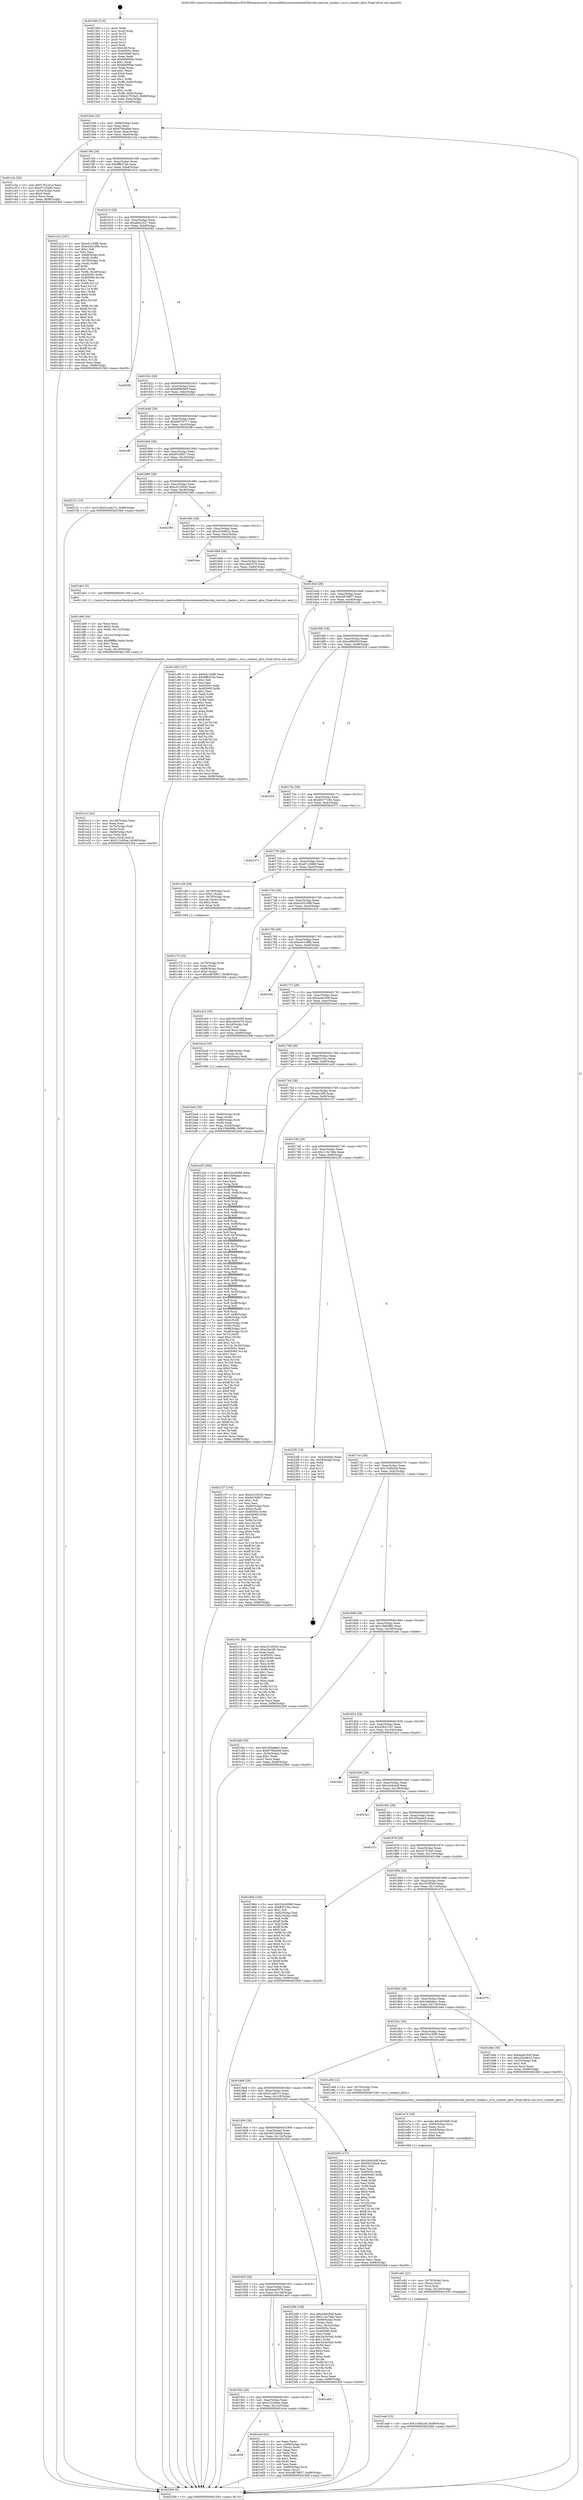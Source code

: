 digraph "0x401560" {
  label = "0x401560 (/mnt/c/Users/mathe/Desktop/tcc/POCII/binaries/extr_reactosdlldirectxwinewined3dnvidia_texture_shader.c_nvrc_context_alloc_Final-ollvm.out::main(0))"
  labelloc = "t"
  node[shape=record]

  Entry [label="",width=0.3,height=0.3,shape=circle,fillcolor=black,style=filled]
  "0x4015d4" [label="{
     0x4015d4 [32]\l
     | [instrs]\l
     &nbsp;&nbsp;0x4015d4 \<+6\>: mov -0x98(%rbp),%eax\l
     &nbsp;&nbsp;0x4015da \<+2\>: mov %eax,%ecx\l
     &nbsp;&nbsp;0x4015dc \<+6\>: sub $0x870ba0b8,%ecx\l
     &nbsp;&nbsp;0x4015e2 \<+6\>: mov %eax,-0xac(%rbp)\l
     &nbsp;&nbsp;0x4015e8 \<+6\>: mov %ecx,-0xb0(%rbp)\l
     &nbsp;&nbsp;0x4015ee \<+6\>: je 0000000000401c3a \<main+0x6da\>\l
  }"]
  "0x401c3a" [label="{
     0x401c3a [30]\l
     | [instrs]\l
     &nbsp;&nbsp;0x401c3a \<+5\>: mov $0x5781ce1e,%eax\l
     &nbsp;&nbsp;0x401c3f \<+5\>: mov $0xd712f490,%ecx\l
     &nbsp;&nbsp;0x401c44 \<+3\>: mov -0x34(%rbp),%edx\l
     &nbsp;&nbsp;0x401c47 \<+3\>: cmp $0x0,%edx\l
     &nbsp;&nbsp;0x401c4a \<+3\>: cmove %ecx,%eax\l
     &nbsp;&nbsp;0x401c4d \<+6\>: mov %eax,-0x98(%rbp)\l
     &nbsp;&nbsp;0x401c53 \<+5\>: jmp 00000000004023b9 \<main+0xe59\>\l
  }"]
  "0x4015f4" [label="{
     0x4015f4 [28]\l
     | [instrs]\l
     &nbsp;&nbsp;0x4015f4 \<+5\>: jmp 00000000004015f9 \<main+0x99\>\l
     &nbsp;&nbsp;0x4015f9 \<+6\>: mov -0xac(%rbp),%eax\l
     &nbsp;&nbsp;0x4015ff \<+5\>: sub $0x9ffb574a,%eax\l
     &nbsp;&nbsp;0x401604 \<+6\>: mov %eax,-0xb4(%rbp)\l
     &nbsp;&nbsp;0x40160a \<+6\>: je 0000000000401d1e \<main+0x7be\>\l
  }"]
  Exit [label="",width=0.3,height=0.3,shape=circle,fillcolor=black,style=filled,peripheries=2]
  "0x401d1e" [label="{
     0x401d1e [167]\l
     | [instrs]\l
     &nbsp;&nbsp;0x401d1e \<+5\>: mov $0xe5c149fb,%eax\l
     &nbsp;&nbsp;0x401d23 \<+5\>: mov $0xe2d31d98,%ecx\l
     &nbsp;&nbsp;0x401d28 \<+2\>: mov $0x1,%dl\l
     &nbsp;&nbsp;0x401d2a \<+2\>: xor %esi,%esi\l
     &nbsp;&nbsp;0x401d2c \<+4\>: mov -0x68(%rbp),%rdi\l
     &nbsp;&nbsp;0x401d30 \<+3\>: mov (%rdi),%r8d\l
     &nbsp;&nbsp;0x401d33 \<+4\>: mov -0x78(%rbp),%rdi\l
     &nbsp;&nbsp;0x401d37 \<+3\>: cmp (%rdi),%r8d\l
     &nbsp;&nbsp;0x401d3a \<+4\>: setl %r9b\l
     &nbsp;&nbsp;0x401d3e \<+4\>: and $0x1,%r9b\l
     &nbsp;&nbsp;0x401d42 \<+4\>: mov %r9b,-0x2d(%rbp)\l
     &nbsp;&nbsp;0x401d46 \<+8\>: mov 0x40505c,%r8d\l
     &nbsp;&nbsp;0x401d4e \<+8\>: mov 0x405060,%r10d\l
     &nbsp;&nbsp;0x401d56 \<+3\>: sub $0x1,%esi\l
     &nbsp;&nbsp;0x401d59 \<+3\>: mov %r8d,%r11d\l
     &nbsp;&nbsp;0x401d5c \<+3\>: add %esi,%r11d\l
     &nbsp;&nbsp;0x401d5f \<+4\>: imul %r11d,%r8d\l
     &nbsp;&nbsp;0x401d63 \<+4\>: and $0x1,%r8d\l
     &nbsp;&nbsp;0x401d67 \<+4\>: cmp $0x0,%r8d\l
     &nbsp;&nbsp;0x401d6b \<+4\>: sete %r9b\l
     &nbsp;&nbsp;0x401d6f \<+4\>: cmp $0xa,%r10d\l
     &nbsp;&nbsp;0x401d73 \<+3\>: setl %bl\l
     &nbsp;&nbsp;0x401d76 \<+3\>: mov %r9b,%r14b\l
     &nbsp;&nbsp;0x401d79 \<+4\>: xor $0xff,%r14b\l
     &nbsp;&nbsp;0x401d7d \<+3\>: mov %bl,%r15b\l
     &nbsp;&nbsp;0x401d80 \<+4\>: xor $0xff,%r15b\l
     &nbsp;&nbsp;0x401d84 \<+3\>: xor $0x0,%dl\l
     &nbsp;&nbsp;0x401d87 \<+3\>: mov %r14b,%r12b\l
     &nbsp;&nbsp;0x401d8a \<+4\>: and $0x0,%r12b\l
     &nbsp;&nbsp;0x401d8e \<+3\>: and %dl,%r9b\l
     &nbsp;&nbsp;0x401d91 \<+3\>: mov %r15b,%r13b\l
     &nbsp;&nbsp;0x401d94 \<+4\>: and $0x0,%r13b\l
     &nbsp;&nbsp;0x401d98 \<+2\>: and %dl,%bl\l
     &nbsp;&nbsp;0x401d9a \<+3\>: or %r9b,%r12b\l
     &nbsp;&nbsp;0x401d9d \<+3\>: or %bl,%r13b\l
     &nbsp;&nbsp;0x401da0 \<+3\>: xor %r13b,%r12b\l
     &nbsp;&nbsp;0x401da3 \<+3\>: or %r15b,%r14b\l
     &nbsp;&nbsp;0x401da6 \<+4\>: xor $0xff,%r14b\l
     &nbsp;&nbsp;0x401daa \<+3\>: or $0x0,%dl\l
     &nbsp;&nbsp;0x401dad \<+3\>: and %dl,%r14b\l
     &nbsp;&nbsp;0x401db0 \<+3\>: or %r14b,%r12b\l
     &nbsp;&nbsp;0x401db3 \<+4\>: test $0x1,%r12b\l
     &nbsp;&nbsp;0x401db7 \<+3\>: cmovne %ecx,%eax\l
     &nbsp;&nbsp;0x401dba \<+6\>: mov %eax,-0x98(%rbp)\l
     &nbsp;&nbsp;0x401dc0 \<+5\>: jmp 00000000004023b9 \<main+0xe59\>\l
  }"]
  "0x401610" [label="{
     0x401610 [28]\l
     | [instrs]\l
     &nbsp;&nbsp;0x401610 \<+5\>: jmp 0000000000401615 \<main+0xb5\>\l
     &nbsp;&nbsp;0x401615 \<+6\>: mov -0xac(%rbp),%eax\l
     &nbsp;&nbsp;0x40161b \<+5\>: sub $0xafb41b27,%eax\l
     &nbsp;&nbsp;0x401620 \<+6\>: mov %eax,-0xb8(%rbp)\l
     &nbsp;&nbsp;0x401626 \<+6\>: je 00000000004020f2 \<main+0xb92\>\l
  }"]
  "0x401ea6" [label="{
     0x401ea6 [15]\l
     | [instrs]\l
     &nbsp;&nbsp;0x401ea6 \<+10\>: movl $0x1546b2ef,-0x98(%rbp)\l
     &nbsp;&nbsp;0x401eb0 \<+5\>: jmp 00000000004023b9 \<main+0xe59\>\l
  }"]
  "0x4020f2" [label="{
     0x4020f2\l
  }", style=dashed]
  "0x40162c" [label="{
     0x40162c [28]\l
     | [instrs]\l
     &nbsp;&nbsp;0x40162c \<+5\>: jmp 0000000000401631 \<main+0xd1\>\l
     &nbsp;&nbsp;0x401631 \<+6\>: mov -0xac(%rbp),%eax\l
     &nbsp;&nbsp;0x401637 \<+5\>: sub $0xb9f608e9,%eax\l
     &nbsp;&nbsp;0x40163c \<+6\>: mov %eax,-0xbc(%rbp)\l
     &nbsp;&nbsp;0x401642 \<+6\>: je 000000000040205a \<main+0xafa\>\l
  }"]
  "0x401e91" [label="{
     0x401e91 [21]\l
     | [instrs]\l
     &nbsp;&nbsp;0x401e91 \<+4\>: mov -0x70(%rbp),%rcx\l
     &nbsp;&nbsp;0x401e95 \<+3\>: mov (%rcx),%rcx\l
     &nbsp;&nbsp;0x401e98 \<+3\>: mov %rcx,%rdi\l
     &nbsp;&nbsp;0x401e9b \<+6\>: mov %eax,-0x144(%rbp)\l
     &nbsp;&nbsp;0x401ea1 \<+5\>: call 0000000000401030 \<free@plt\>\l
     | [calls]\l
     &nbsp;&nbsp;0x401030 \{1\} (unknown)\l
  }"]
  "0x40205a" [label="{
     0x40205a\l
  }", style=dashed]
  "0x401648" [label="{
     0x401648 [28]\l
     | [instrs]\l
     &nbsp;&nbsp;0x401648 \<+5\>: jmp 000000000040164d \<main+0xed\>\l
     &nbsp;&nbsp;0x40164d \<+6\>: mov -0xac(%rbp),%eax\l
     &nbsp;&nbsp;0x401653 \<+5\>: sub $0xbb079717,%eax\l
     &nbsp;&nbsp;0x401658 \<+6\>: mov %eax,-0xc0(%rbp)\l
     &nbsp;&nbsp;0x40165e \<+6\>: je 0000000000401fff \<main+0xa9f\>\l
  }"]
  "0x401e74" [label="{
     0x401e74 [29]\l
     | [instrs]\l
     &nbsp;&nbsp;0x401e74 \<+10\>: movabs $0x4030d6,%rdi\l
     &nbsp;&nbsp;0x401e7e \<+4\>: mov -0x60(%rbp),%rcx\l
     &nbsp;&nbsp;0x401e82 \<+2\>: mov %eax,(%rcx)\l
     &nbsp;&nbsp;0x401e84 \<+4\>: mov -0x60(%rbp),%rcx\l
     &nbsp;&nbsp;0x401e88 \<+2\>: mov (%rcx),%esi\l
     &nbsp;&nbsp;0x401e8a \<+2\>: mov $0x0,%al\l
     &nbsp;&nbsp;0x401e8c \<+5\>: call 0000000000401040 \<printf@plt\>\l
     | [calls]\l
     &nbsp;&nbsp;0x401040 \{1\} (unknown)\l
  }"]
  "0x401fff" [label="{
     0x401fff\l
  }", style=dashed]
  "0x401664" [label="{
     0x401664 [28]\l
     | [instrs]\l
     &nbsp;&nbsp;0x401664 \<+5\>: jmp 0000000000401669 \<main+0x109\>\l
     &nbsp;&nbsp;0x401669 \<+6\>: mov -0xac(%rbp),%eax\l
     &nbsp;&nbsp;0x40166f \<+5\>: sub $0xbf10d927,%eax\l
     &nbsp;&nbsp;0x401674 \<+6\>: mov %eax,-0xc4(%rbp)\l
     &nbsp;&nbsp;0x40167a \<+6\>: je 00000000004021f1 \<main+0xc91\>\l
  }"]
  "0x401958" [label="{
     0x401958\l
  }", style=dashed]
  "0x4021f1" [label="{
     0x4021f1 [15]\l
     | [instrs]\l
     &nbsp;&nbsp;0x4021f1 \<+10\>: movl $0x41ca627c,-0x98(%rbp)\l
     &nbsp;&nbsp;0x4021fb \<+5\>: jmp 00000000004023b9 \<main+0xe59\>\l
  }"]
  "0x401680" [label="{
     0x401680 [28]\l
     | [instrs]\l
     &nbsp;&nbsp;0x401680 \<+5\>: jmp 0000000000401685 \<main+0x125\>\l
     &nbsp;&nbsp;0x401685 \<+6\>: mov -0xac(%rbp),%eax\l
     &nbsp;&nbsp;0x40168b \<+5\>: sub $0xc0120545,%eax\l
     &nbsp;&nbsp;0x401690 \<+6\>: mov %eax,-0xc8(%rbp)\l
     &nbsp;&nbsp;0x401696 \<+6\>: je 0000000000402385 \<main+0xe25\>\l
  }"]
  "0x401e3e" [label="{
     0x401e3e [42]\l
     | [instrs]\l
     &nbsp;&nbsp;0x401e3e \<+2\>: xor %eax,%eax\l
     &nbsp;&nbsp;0x401e40 \<+4\>: mov -0x68(%rbp),%rcx\l
     &nbsp;&nbsp;0x401e44 \<+2\>: mov (%rcx),%edx\l
     &nbsp;&nbsp;0x401e46 \<+2\>: mov %eax,%esi\l
     &nbsp;&nbsp;0x401e48 \<+2\>: sub %edx,%esi\l
     &nbsp;&nbsp;0x401e4a \<+2\>: mov %eax,%edx\l
     &nbsp;&nbsp;0x401e4c \<+3\>: sub $0x1,%edx\l
     &nbsp;&nbsp;0x401e4f \<+2\>: add %edx,%esi\l
     &nbsp;&nbsp;0x401e51 \<+2\>: sub %esi,%eax\l
     &nbsp;&nbsp;0x401e53 \<+4\>: mov -0x68(%rbp),%rcx\l
     &nbsp;&nbsp;0x401e57 \<+2\>: mov %eax,(%rcx)\l
     &nbsp;&nbsp;0x401e59 \<+10\>: movl $0xcd878857,-0x98(%rbp)\l
     &nbsp;&nbsp;0x401e63 \<+5\>: jmp 00000000004023b9 \<main+0xe59\>\l
  }"]
  "0x402385" [label="{
     0x402385\l
  }", style=dashed]
  "0x40169c" [label="{
     0x40169c [28]\l
     | [instrs]\l
     &nbsp;&nbsp;0x40169c \<+5\>: jmp 00000000004016a1 \<main+0x141\>\l
     &nbsp;&nbsp;0x4016a1 \<+6\>: mov -0xac(%rbp),%eax\l
     &nbsp;&nbsp;0x4016a7 \<+5\>: sub $0xc554db32,%eax\l
     &nbsp;&nbsp;0x4016ac \<+6\>: mov %eax,-0xcc(%rbp)\l
     &nbsp;&nbsp;0x4016b2 \<+6\>: je 0000000000401bac \<main+0x64c\>\l
  }"]
  "0x40193c" [label="{
     0x40193c [28]\l
     | [instrs]\l
     &nbsp;&nbsp;0x40193c \<+5\>: jmp 0000000000401941 \<main+0x3e1\>\l
     &nbsp;&nbsp;0x401941 \<+6\>: mov -0xac(%rbp),%eax\l
     &nbsp;&nbsp;0x401947 \<+5\>: sub $0x512c95ea,%eax\l
     &nbsp;&nbsp;0x40194c \<+6\>: mov %eax,-0x12c(%rbp)\l
     &nbsp;&nbsp;0x401952 \<+6\>: je 0000000000401e3e \<main+0x8de\>\l
  }"]
  "0x401bac" [label="{
     0x401bac\l
  }", style=dashed]
  "0x4016b8" [label="{
     0x4016b8 [28]\l
     | [instrs]\l
     &nbsp;&nbsp;0x4016b8 \<+5\>: jmp 00000000004016bd \<main+0x15d\>\l
     &nbsp;&nbsp;0x4016bd \<+6\>: mov -0xac(%rbp),%eax\l
     &nbsp;&nbsp;0x4016c3 \<+5\>: sub $0xccbe5470,%eax\l
     &nbsp;&nbsp;0x4016c8 \<+6\>: mov %eax,-0xd0(%rbp)\l
     &nbsp;&nbsp;0x4016ce \<+6\>: je 0000000000401de3 \<main+0x883\>\l
  }"]
  "0x401eb5" [label="{
     0x401eb5\l
  }", style=dashed]
  "0x401de3" [label="{
     0x401de3 [5]\l
     | [instrs]\l
     &nbsp;&nbsp;0x401de3 \<+5\>: call 0000000000401160 \<next_i\>\l
     | [calls]\l
     &nbsp;&nbsp;0x401160 \{1\} (/mnt/c/Users/mathe/Desktop/tcc/POCII/binaries/extr_reactosdlldirectxwinewined3dnvidia_texture_shader.c_nvrc_context_alloc_Final-ollvm.out::next_i)\l
  }"]
  "0x4016d4" [label="{
     0x4016d4 [28]\l
     | [instrs]\l
     &nbsp;&nbsp;0x4016d4 \<+5\>: jmp 00000000004016d9 \<main+0x179\>\l
     &nbsp;&nbsp;0x4016d9 \<+6\>: mov -0xac(%rbp),%eax\l
     &nbsp;&nbsp;0x4016df \<+5\>: sub $0xcd878857,%eax\l
     &nbsp;&nbsp;0x4016e4 \<+6\>: mov %eax,-0xd4(%rbp)\l
     &nbsp;&nbsp;0x4016ea \<+6\>: je 0000000000401c95 \<main+0x735\>\l
  }"]
  "0x401920" [label="{
     0x401920 [28]\l
     | [instrs]\l
     &nbsp;&nbsp;0x401920 \<+5\>: jmp 0000000000401925 \<main+0x3c5\>\l
     &nbsp;&nbsp;0x401925 \<+6\>: mov -0xac(%rbp),%eax\l
     &nbsp;&nbsp;0x40192b \<+5\>: sub $0x4aa40578,%eax\l
     &nbsp;&nbsp;0x401930 \<+6\>: mov %eax,-0x128(%rbp)\l
     &nbsp;&nbsp;0x401936 \<+6\>: je 0000000000401eb5 \<main+0x955\>\l
  }"]
  "0x401c95" [label="{
     0x401c95 [137]\l
     | [instrs]\l
     &nbsp;&nbsp;0x401c95 \<+5\>: mov $0xe5c149fb,%eax\l
     &nbsp;&nbsp;0x401c9a \<+5\>: mov $0x9ffb574a,%ecx\l
     &nbsp;&nbsp;0x401c9f \<+2\>: mov $0x1,%dl\l
     &nbsp;&nbsp;0x401ca1 \<+2\>: xor %esi,%esi\l
     &nbsp;&nbsp;0x401ca3 \<+7\>: mov 0x40505c,%edi\l
     &nbsp;&nbsp;0x401caa \<+8\>: mov 0x405060,%r8d\l
     &nbsp;&nbsp;0x401cb2 \<+3\>: sub $0x1,%esi\l
     &nbsp;&nbsp;0x401cb5 \<+3\>: mov %edi,%r9d\l
     &nbsp;&nbsp;0x401cb8 \<+3\>: add %esi,%r9d\l
     &nbsp;&nbsp;0x401cbb \<+4\>: imul %r9d,%edi\l
     &nbsp;&nbsp;0x401cbf \<+3\>: and $0x1,%edi\l
     &nbsp;&nbsp;0x401cc2 \<+3\>: cmp $0x0,%edi\l
     &nbsp;&nbsp;0x401cc5 \<+4\>: sete %r10b\l
     &nbsp;&nbsp;0x401cc9 \<+4\>: cmp $0xa,%r8d\l
     &nbsp;&nbsp;0x401ccd \<+4\>: setl %r11b\l
     &nbsp;&nbsp;0x401cd1 \<+3\>: mov %r10b,%bl\l
     &nbsp;&nbsp;0x401cd4 \<+3\>: xor $0xff,%bl\l
     &nbsp;&nbsp;0x401cd7 \<+3\>: mov %r11b,%r14b\l
     &nbsp;&nbsp;0x401cda \<+4\>: xor $0xff,%r14b\l
     &nbsp;&nbsp;0x401cde \<+3\>: xor $0x1,%dl\l
     &nbsp;&nbsp;0x401ce1 \<+3\>: mov %bl,%r15b\l
     &nbsp;&nbsp;0x401ce4 \<+4\>: and $0xff,%r15b\l
     &nbsp;&nbsp;0x401ce8 \<+3\>: and %dl,%r10b\l
     &nbsp;&nbsp;0x401ceb \<+3\>: mov %r14b,%r12b\l
     &nbsp;&nbsp;0x401cee \<+4\>: and $0xff,%r12b\l
     &nbsp;&nbsp;0x401cf2 \<+3\>: and %dl,%r11b\l
     &nbsp;&nbsp;0x401cf5 \<+3\>: or %r10b,%r15b\l
     &nbsp;&nbsp;0x401cf8 \<+3\>: or %r11b,%r12b\l
     &nbsp;&nbsp;0x401cfb \<+3\>: xor %r12b,%r15b\l
     &nbsp;&nbsp;0x401cfe \<+3\>: or %r14b,%bl\l
     &nbsp;&nbsp;0x401d01 \<+3\>: xor $0xff,%bl\l
     &nbsp;&nbsp;0x401d04 \<+3\>: or $0x1,%dl\l
     &nbsp;&nbsp;0x401d07 \<+2\>: and %dl,%bl\l
     &nbsp;&nbsp;0x401d09 \<+3\>: or %bl,%r15b\l
     &nbsp;&nbsp;0x401d0c \<+4\>: test $0x1,%r15b\l
     &nbsp;&nbsp;0x401d10 \<+3\>: cmovne %ecx,%eax\l
     &nbsp;&nbsp;0x401d13 \<+6\>: mov %eax,-0x98(%rbp)\l
     &nbsp;&nbsp;0x401d19 \<+5\>: jmp 00000000004023b9 \<main+0xe59\>\l
  }"]
  "0x4016f0" [label="{
     0x4016f0 [28]\l
     | [instrs]\l
     &nbsp;&nbsp;0x4016f0 \<+5\>: jmp 00000000004016f5 \<main+0x195\>\l
     &nbsp;&nbsp;0x4016f5 \<+6\>: mov -0xac(%rbp),%eax\l
     &nbsp;&nbsp;0x4016fb \<+5\>: sub $0xcd9f383f,%eax\l
     &nbsp;&nbsp;0x401700 \<+6\>: mov %eax,-0xd8(%rbp)\l
     &nbsp;&nbsp;0x401706 \<+6\>: je 0000000000401f16 \<main+0x9b6\>\l
  }"]
  "0x402289" [label="{
     0x402289 [108]\l
     | [instrs]\l
     &nbsp;&nbsp;0x402289 \<+5\>: mov $0x2dc6cb4f,%eax\l
     &nbsp;&nbsp;0x40228e \<+5\>: mov $0x113a748e,%ecx\l
     &nbsp;&nbsp;0x402293 \<+7\>: mov -0x90(%rbp),%rdx\l
     &nbsp;&nbsp;0x40229a \<+2\>: mov (%rdx),%esi\l
     &nbsp;&nbsp;0x40229c \<+3\>: mov %esi,-0x2c(%rbp)\l
     &nbsp;&nbsp;0x40229f \<+7\>: mov 0x40505c,%esi\l
     &nbsp;&nbsp;0x4022a6 \<+7\>: mov 0x405060,%edi\l
     &nbsp;&nbsp;0x4022ad \<+3\>: mov %esi,%r8d\l
     &nbsp;&nbsp;0x4022b0 \<+7\>: add $0x34c0c5dd,%r8d\l
     &nbsp;&nbsp;0x4022b7 \<+4\>: sub $0x1,%r8d\l
     &nbsp;&nbsp;0x4022bb \<+7\>: sub $0x34c0c5dd,%r8d\l
     &nbsp;&nbsp;0x4022c2 \<+4\>: imul %r8d,%esi\l
     &nbsp;&nbsp;0x4022c6 \<+3\>: and $0x1,%esi\l
     &nbsp;&nbsp;0x4022c9 \<+3\>: cmp $0x0,%esi\l
     &nbsp;&nbsp;0x4022cc \<+4\>: sete %r9b\l
     &nbsp;&nbsp;0x4022d0 \<+3\>: cmp $0xa,%edi\l
     &nbsp;&nbsp;0x4022d3 \<+4\>: setl %r10b\l
     &nbsp;&nbsp;0x4022d7 \<+3\>: mov %r9b,%r11b\l
     &nbsp;&nbsp;0x4022da \<+3\>: and %r10b,%r11b\l
     &nbsp;&nbsp;0x4022dd \<+3\>: xor %r10b,%r9b\l
     &nbsp;&nbsp;0x4022e0 \<+3\>: or %r9b,%r11b\l
     &nbsp;&nbsp;0x4022e3 \<+4\>: test $0x1,%r11b\l
     &nbsp;&nbsp;0x4022e7 \<+3\>: cmovne %ecx,%eax\l
     &nbsp;&nbsp;0x4022ea \<+6\>: mov %eax,-0x98(%rbp)\l
     &nbsp;&nbsp;0x4022f0 \<+5\>: jmp 00000000004023b9 \<main+0xe59\>\l
  }"]
  "0x401f16" [label="{
     0x401f16\l
  }", style=dashed]
  "0x40170c" [label="{
     0x40170c [28]\l
     | [instrs]\l
     &nbsp;&nbsp;0x40170c \<+5\>: jmp 0000000000401711 \<main+0x1b1\>\l
     &nbsp;&nbsp;0x401711 \<+6\>: mov -0xac(%rbp),%eax\l
     &nbsp;&nbsp;0x401717 \<+5\>: sub $0xd0377184,%eax\l
     &nbsp;&nbsp;0x40171c \<+6\>: mov %eax,-0xdc(%rbp)\l
     &nbsp;&nbsp;0x401722 \<+6\>: je 0000000000402371 \<main+0xe11\>\l
  }"]
  "0x401904" [label="{
     0x401904 [28]\l
     | [instrs]\l
     &nbsp;&nbsp;0x401904 \<+5\>: jmp 0000000000401909 \<main+0x3a9\>\l
     &nbsp;&nbsp;0x401909 \<+6\>: mov -0xac(%rbp),%eax\l
     &nbsp;&nbsp;0x40190f \<+5\>: sub $0x49224ba8,%eax\l
     &nbsp;&nbsp;0x401914 \<+6\>: mov %eax,-0x124(%rbp)\l
     &nbsp;&nbsp;0x40191a \<+6\>: je 0000000000402289 \<main+0xd29\>\l
  }"]
  "0x402371" [label="{
     0x402371\l
  }", style=dashed]
  "0x401728" [label="{
     0x401728 [28]\l
     | [instrs]\l
     &nbsp;&nbsp;0x401728 \<+5\>: jmp 000000000040172d \<main+0x1cd\>\l
     &nbsp;&nbsp;0x40172d \<+6\>: mov -0xac(%rbp),%eax\l
     &nbsp;&nbsp;0x401733 \<+5\>: sub $0xd712f490,%eax\l
     &nbsp;&nbsp;0x401738 \<+6\>: mov %eax,-0xe0(%rbp)\l
     &nbsp;&nbsp;0x40173e \<+6\>: je 0000000000401c58 \<main+0x6f8\>\l
  }"]
  "0x402200" [label="{
     0x402200 [137]\l
     | [instrs]\l
     &nbsp;&nbsp;0x402200 \<+5\>: mov $0x2dc6cb4f,%eax\l
     &nbsp;&nbsp;0x402205 \<+5\>: mov $0x49224ba8,%ecx\l
     &nbsp;&nbsp;0x40220a \<+2\>: mov $0x1,%dl\l
     &nbsp;&nbsp;0x40220c \<+2\>: xor %esi,%esi\l
     &nbsp;&nbsp;0x40220e \<+7\>: mov 0x40505c,%edi\l
     &nbsp;&nbsp;0x402215 \<+8\>: mov 0x405060,%r8d\l
     &nbsp;&nbsp;0x40221d \<+3\>: sub $0x1,%esi\l
     &nbsp;&nbsp;0x402220 \<+3\>: mov %edi,%r9d\l
     &nbsp;&nbsp;0x402223 \<+3\>: add %esi,%r9d\l
     &nbsp;&nbsp;0x402226 \<+4\>: imul %r9d,%edi\l
     &nbsp;&nbsp;0x40222a \<+3\>: and $0x1,%edi\l
     &nbsp;&nbsp;0x40222d \<+3\>: cmp $0x0,%edi\l
     &nbsp;&nbsp;0x402230 \<+4\>: sete %r10b\l
     &nbsp;&nbsp;0x402234 \<+4\>: cmp $0xa,%r8d\l
     &nbsp;&nbsp;0x402238 \<+4\>: setl %r11b\l
     &nbsp;&nbsp;0x40223c \<+3\>: mov %r10b,%bl\l
     &nbsp;&nbsp;0x40223f \<+3\>: xor $0xff,%bl\l
     &nbsp;&nbsp;0x402242 \<+3\>: mov %r11b,%r14b\l
     &nbsp;&nbsp;0x402245 \<+4\>: xor $0xff,%r14b\l
     &nbsp;&nbsp;0x402249 \<+3\>: xor $0x0,%dl\l
     &nbsp;&nbsp;0x40224c \<+3\>: mov %bl,%r15b\l
     &nbsp;&nbsp;0x40224f \<+4\>: and $0x0,%r15b\l
     &nbsp;&nbsp;0x402253 \<+3\>: and %dl,%r10b\l
     &nbsp;&nbsp;0x402256 \<+3\>: mov %r14b,%r12b\l
     &nbsp;&nbsp;0x402259 \<+4\>: and $0x0,%r12b\l
     &nbsp;&nbsp;0x40225d \<+3\>: and %dl,%r11b\l
     &nbsp;&nbsp;0x402260 \<+3\>: or %r10b,%r15b\l
     &nbsp;&nbsp;0x402263 \<+3\>: or %r11b,%r12b\l
     &nbsp;&nbsp;0x402266 \<+3\>: xor %r12b,%r15b\l
     &nbsp;&nbsp;0x402269 \<+3\>: or %r14b,%bl\l
     &nbsp;&nbsp;0x40226c \<+3\>: xor $0xff,%bl\l
     &nbsp;&nbsp;0x40226f \<+3\>: or $0x0,%dl\l
     &nbsp;&nbsp;0x402272 \<+2\>: and %dl,%bl\l
     &nbsp;&nbsp;0x402274 \<+3\>: or %bl,%r15b\l
     &nbsp;&nbsp;0x402277 \<+4\>: test $0x1,%r15b\l
     &nbsp;&nbsp;0x40227b \<+3\>: cmovne %ecx,%eax\l
     &nbsp;&nbsp;0x40227e \<+6\>: mov %eax,-0x98(%rbp)\l
     &nbsp;&nbsp;0x402284 \<+5\>: jmp 00000000004023b9 \<main+0xe59\>\l
  }"]
  "0x401c58" [label="{
     0x401c58 [29]\l
     | [instrs]\l
     &nbsp;&nbsp;0x401c58 \<+4\>: mov -0x78(%rbp),%rax\l
     &nbsp;&nbsp;0x401c5c \<+6\>: movl $0x1,(%rax)\l
     &nbsp;&nbsp;0x401c62 \<+4\>: mov -0x78(%rbp),%rax\l
     &nbsp;&nbsp;0x401c66 \<+3\>: movslq (%rax),%rax\l
     &nbsp;&nbsp;0x401c69 \<+4\>: shl $0x2,%rax\l
     &nbsp;&nbsp;0x401c6d \<+3\>: mov %rax,%rdi\l
     &nbsp;&nbsp;0x401c70 \<+5\>: call 0000000000401050 \<malloc@plt\>\l
     | [calls]\l
     &nbsp;&nbsp;0x401050 \{1\} (unknown)\l
  }"]
  "0x401744" [label="{
     0x401744 [28]\l
     | [instrs]\l
     &nbsp;&nbsp;0x401744 \<+5\>: jmp 0000000000401749 \<main+0x1e9\>\l
     &nbsp;&nbsp;0x401749 \<+6\>: mov -0xac(%rbp),%eax\l
     &nbsp;&nbsp;0x40174f \<+5\>: sub $0xe2d31d98,%eax\l
     &nbsp;&nbsp;0x401754 \<+6\>: mov %eax,-0xe4(%rbp)\l
     &nbsp;&nbsp;0x40175a \<+6\>: je 0000000000401dc5 \<main+0x865\>\l
  }"]
  "0x4018e8" [label="{
     0x4018e8 [28]\l
     | [instrs]\l
     &nbsp;&nbsp;0x4018e8 \<+5\>: jmp 00000000004018ed \<main+0x38d\>\l
     &nbsp;&nbsp;0x4018ed \<+6\>: mov -0xac(%rbp),%eax\l
     &nbsp;&nbsp;0x4018f3 \<+5\>: sub $0x41ca627c,%eax\l
     &nbsp;&nbsp;0x4018f8 \<+6\>: mov %eax,-0x120(%rbp)\l
     &nbsp;&nbsp;0x4018fe \<+6\>: je 0000000000402200 \<main+0xca0\>\l
  }"]
  "0x401dc5" [label="{
     0x401dc5 [30]\l
     | [instrs]\l
     &nbsp;&nbsp;0x401dc5 \<+5\>: mov $0x35a193f0,%eax\l
     &nbsp;&nbsp;0x401dca \<+5\>: mov $0xccbe5470,%ecx\l
     &nbsp;&nbsp;0x401dcf \<+3\>: mov -0x2d(%rbp),%dl\l
     &nbsp;&nbsp;0x401dd2 \<+3\>: test $0x1,%dl\l
     &nbsp;&nbsp;0x401dd5 \<+3\>: cmovne %ecx,%eax\l
     &nbsp;&nbsp;0x401dd8 \<+6\>: mov %eax,-0x98(%rbp)\l
     &nbsp;&nbsp;0x401dde \<+5\>: jmp 00000000004023b9 \<main+0xe59\>\l
  }"]
  "0x401760" [label="{
     0x401760 [28]\l
     | [instrs]\l
     &nbsp;&nbsp;0x401760 \<+5\>: jmp 0000000000401765 \<main+0x205\>\l
     &nbsp;&nbsp;0x401765 \<+6\>: mov -0xac(%rbp),%eax\l
     &nbsp;&nbsp;0x40176b \<+5\>: sub $0xe5c149fb,%eax\l
     &nbsp;&nbsp;0x401770 \<+6\>: mov %eax,-0xe8(%rbp)\l
     &nbsp;&nbsp;0x401776 \<+6\>: je 000000000040234c \<main+0xdec\>\l
  }"]
  "0x401e68" [label="{
     0x401e68 [12]\l
     | [instrs]\l
     &nbsp;&nbsp;0x401e68 \<+4\>: mov -0x70(%rbp),%rax\l
     &nbsp;&nbsp;0x401e6c \<+3\>: mov (%rax),%rdi\l
     &nbsp;&nbsp;0x401e6f \<+5\>: call 0000000000401540 \<nvrc_context_alloc\>\l
     | [calls]\l
     &nbsp;&nbsp;0x401540 \{1\} (/mnt/c/Users/mathe/Desktop/tcc/POCII/binaries/extr_reactosdlldirectxwinewined3dnvidia_texture_shader.c_nvrc_context_alloc_Final-ollvm.out::nvrc_context_alloc)\l
  }"]
  "0x40234c" [label="{
     0x40234c\l
  }", style=dashed]
  "0x40177c" [label="{
     0x40177c [28]\l
     | [instrs]\l
     &nbsp;&nbsp;0x40177c \<+5\>: jmp 0000000000401781 \<main+0x221\>\l
     &nbsp;&nbsp;0x401781 \<+6\>: mov -0xac(%rbp),%eax\l
     &nbsp;&nbsp;0x401787 \<+5\>: sub $0xeae6184f,%eax\l
     &nbsp;&nbsp;0x40178c \<+6\>: mov %eax,-0xec(%rbp)\l
     &nbsp;&nbsp;0x401792 \<+6\>: je 0000000000401bcd \<main+0x66d\>\l
  }"]
  "0x401e14" [label="{
     0x401e14 [42]\l
     | [instrs]\l
     &nbsp;&nbsp;0x401e14 \<+6\>: mov -0x140(%rbp),%ecx\l
     &nbsp;&nbsp;0x401e1a \<+3\>: imul %eax,%ecx\l
     &nbsp;&nbsp;0x401e1d \<+4\>: mov -0x70(%rbp),%rdi\l
     &nbsp;&nbsp;0x401e21 \<+3\>: mov (%rdi),%rdi\l
     &nbsp;&nbsp;0x401e24 \<+4\>: mov -0x68(%rbp),%r8\l
     &nbsp;&nbsp;0x401e28 \<+3\>: movslq (%r8),%r8\l
     &nbsp;&nbsp;0x401e2b \<+4\>: mov %ecx,(%rdi,%r8,4)\l
     &nbsp;&nbsp;0x401e2f \<+10\>: movl $0x512c95ea,-0x98(%rbp)\l
     &nbsp;&nbsp;0x401e39 \<+5\>: jmp 00000000004023b9 \<main+0xe59\>\l
  }"]
  "0x401bcd" [label="{
     0x401bcd [19]\l
     | [instrs]\l
     &nbsp;&nbsp;0x401bcd \<+7\>: mov -0x88(%rbp),%rax\l
     &nbsp;&nbsp;0x401bd4 \<+3\>: mov (%rax),%rax\l
     &nbsp;&nbsp;0x401bd7 \<+4\>: mov 0x8(%rax),%rdi\l
     &nbsp;&nbsp;0x401bdb \<+5\>: call 0000000000401060 \<atoi@plt\>\l
     | [calls]\l
     &nbsp;&nbsp;0x401060 \{1\} (unknown)\l
  }"]
  "0x401798" [label="{
     0x401798 [28]\l
     | [instrs]\l
     &nbsp;&nbsp;0x401798 \<+5\>: jmp 000000000040179d \<main+0x23d\>\l
     &nbsp;&nbsp;0x40179d \<+6\>: mov -0xac(%rbp),%eax\l
     &nbsp;&nbsp;0x4017a3 \<+5\>: sub $0xff4315bc,%eax\l
     &nbsp;&nbsp;0x4017a8 \<+6\>: mov %eax,-0xf0(%rbp)\l
     &nbsp;&nbsp;0x4017ae \<+6\>: je 0000000000401a20 \<main+0x4c0\>\l
  }"]
  "0x401de8" [label="{
     0x401de8 [44]\l
     | [instrs]\l
     &nbsp;&nbsp;0x401de8 \<+2\>: xor %ecx,%ecx\l
     &nbsp;&nbsp;0x401dea \<+5\>: mov $0x2,%edx\l
     &nbsp;&nbsp;0x401def \<+6\>: mov %edx,-0x13c(%rbp)\l
     &nbsp;&nbsp;0x401df5 \<+1\>: cltd\l
     &nbsp;&nbsp;0x401df6 \<+6\>: mov -0x13c(%rbp),%esi\l
     &nbsp;&nbsp;0x401dfc \<+2\>: idiv %esi\l
     &nbsp;&nbsp;0x401dfe \<+6\>: imul $0xfffffffe,%edx,%edx\l
     &nbsp;&nbsp;0x401e04 \<+3\>: sub $0x1,%ecx\l
     &nbsp;&nbsp;0x401e07 \<+2\>: sub %ecx,%edx\l
     &nbsp;&nbsp;0x401e09 \<+6\>: mov %edx,-0x140(%rbp)\l
     &nbsp;&nbsp;0x401e0f \<+5\>: call 0000000000401160 \<next_i\>\l
     | [calls]\l
     &nbsp;&nbsp;0x401160 \{1\} (/mnt/c/Users/mathe/Desktop/tcc/POCII/binaries/extr_reactosdlldirectxwinewined3dnvidia_texture_shader.c_nvrc_context_alloc_Final-ollvm.out::next_i)\l
  }"]
  "0x401a20" [label="{
     0x401a20 [366]\l
     | [instrs]\l
     &nbsp;&nbsp;0x401a20 \<+5\>: mov $0x52e26588,%eax\l
     &nbsp;&nbsp;0x401a25 \<+5\>: mov $0x34e6abac,%ecx\l
     &nbsp;&nbsp;0x401a2a \<+2\>: mov $0x1,%dl\l
     &nbsp;&nbsp;0x401a2c \<+2\>: xor %esi,%esi\l
     &nbsp;&nbsp;0x401a2e \<+3\>: mov %rsp,%rdi\l
     &nbsp;&nbsp;0x401a31 \<+4\>: add $0xfffffffffffffff0,%rdi\l
     &nbsp;&nbsp;0x401a35 \<+3\>: mov %rdi,%rsp\l
     &nbsp;&nbsp;0x401a38 \<+7\>: mov %rdi,-0x90(%rbp)\l
     &nbsp;&nbsp;0x401a3f \<+3\>: mov %rsp,%rdi\l
     &nbsp;&nbsp;0x401a42 \<+4\>: add $0xfffffffffffffff0,%rdi\l
     &nbsp;&nbsp;0x401a46 \<+3\>: mov %rdi,%rsp\l
     &nbsp;&nbsp;0x401a49 \<+3\>: mov %rsp,%r8\l
     &nbsp;&nbsp;0x401a4c \<+4\>: add $0xfffffffffffffff0,%r8\l
     &nbsp;&nbsp;0x401a50 \<+3\>: mov %r8,%rsp\l
     &nbsp;&nbsp;0x401a53 \<+7\>: mov %r8,-0x88(%rbp)\l
     &nbsp;&nbsp;0x401a5a \<+3\>: mov %rsp,%r8\l
     &nbsp;&nbsp;0x401a5d \<+4\>: add $0xfffffffffffffff0,%r8\l
     &nbsp;&nbsp;0x401a61 \<+3\>: mov %r8,%rsp\l
     &nbsp;&nbsp;0x401a64 \<+4\>: mov %r8,-0x80(%rbp)\l
     &nbsp;&nbsp;0x401a68 \<+3\>: mov %rsp,%r8\l
     &nbsp;&nbsp;0x401a6b \<+4\>: add $0xfffffffffffffff0,%r8\l
     &nbsp;&nbsp;0x401a6f \<+3\>: mov %r8,%rsp\l
     &nbsp;&nbsp;0x401a72 \<+4\>: mov %r8,-0x78(%rbp)\l
     &nbsp;&nbsp;0x401a76 \<+3\>: mov %rsp,%r8\l
     &nbsp;&nbsp;0x401a79 \<+4\>: add $0xfffffffffffffff0,%r8\l
     &nbsp;&nbsp;0x401a7d \<+3\>: mov %r8,%rsp\l
     &nbsp;&nbsp;0x401a80 \<+4\>: mov %r8,-0x70(%rbp)\l
     &nbsp;&nbsp;0x401a84 \<+3\>: mov %rsp,%r8\l
     &nbsp;&nbsp;0x401a87 \<+4\>: add $0xfffffffffffffff0,%r8\l
     &nbsp;&nbsp;0x401a8b \<+3\>: mov %r8,%rsp\l
     &nbsp;&nbsp;0x401a8e \<+4\>: mov %r8,-0x68(%rbp)\l
     &nbsp;&nbsp;0x401a92 \<+3\>: mov %rsp,%r8\l
     &nbsp;&nbsp;0x401a95 \<+4\>: add $0xfffffffffffffff0,%r8\l
     &nbsp;&nbsp;0x401a99 \<+3\>: mov %r8,%rsp\l
     &nbsp;&nbsp;0x401a9c \<+4\>: mov %r8,-0x60(%rbp)\l
     &nbsp;&nbsp;0x401aa0 \<+3\>: mov %rsp,%r8\l
     &nbsp;&nbsp;0x401aa3 \<+4\>: add $0xfffffffffffffff0,%r8\l
     &nbsp;&nbsp;0x401aa7 \<+3\>: mov %r8,%rsp\l
     &nbsp;&nbsp;0x401aaa \<+4\>: mov %r8,-0x58(%rbp)\l
     &nbsp;&nbsp;0x401aae \<+3\>: mov %rsp,%r8\l
     &nbsp;&nbsp;0x401ab1 \<+4\>: add $0xfffffffffffffff0,%r8\l
     &nbsp;&nbsp;0x401ab5 \<+3\>: mov %r8,%rsp\l
     &nbsp;&nbsp;0x401ab8 \<+4\>: mov %r8,-0x50(%rbp)\l
     &nbsp;&nbsp;0x401abc \<+3\>: mov %rsp,%r8\l
     &nbsp;&nbsp;0x401abf \<+4\>: add $0xfffffffffffffff0,%r8\l
     &nbsp;&nbsp;0x401ac3 \<+3\>: mov %r8,%rsp\l
     &nbsp;&nbsp;0x401ac6 \<+4\>: mov %r8,-0x48(%rbp)\l
     &nbsp;&nbsp;0x401aca \<+3\>: mov %rsp,%r8\l
     &nbsp;&nbsp;0x401acd \<+4\>: add $0xfffffffffffffff0,%r8\l
     &nbsp;&nbsp;0x401ad1 \<+3\>: mov %r8,%rsp\l
     &nbsp;&nbsp;0x401ad4 \<+4\>: mov %r8,-0x40(%rbp)\l
     &nbsp;&nbsp;0x401ad8 \<+7\>: mov -0x90(%rbp),%r8\l
     &nbsp;&nbsp;0x401adf \<+7\>: movl $0x0,(%r8)\l
     &nbsp;&nbsp;0x401ae6 \<+7\>: mov -0x9c(%rbp),%r9d\l
     &nbsp;&nbsp;0x401aed \<+3\>: mov %r9d,(%rdi)\l
     &nbsp;&nbsp;0x401af0 \<+7\>: mov -0x88(%rbp),%r8\l
     &nbsp;&nbsp;0x401af7 \<+7\>: mov -0xa8(%rbp),%r10\l
     &nbsp;&nbsp;0x401afe \<+3\>: mov %r10,(%r8)\l
     &nbsp;&nbsp;0x401b01 \<+3\>: cmpl $0x2,(%rdi)\l
     &nbsp;&nbsp;0x401b04 \<+4\>: setne %r11b\l
     &nbsp;&nbsp;0x401b08 \<+4\>: and $0x1,%r11b\l
     &nbsp;&nbsp;0x401b0c \<+4\>: mov %r11b,-0x35(%rbp)\l
     &nbsp;&nbsp;0x401b10 \<+7\>: mov 0x40505c,%ebx\l
     &nbsp;&nbsp;0x401b17 \<+8\>: mov 0x405060,%r14d\l
     &nbsp;&nbsp;0x401b1f \<+3\>: sub $0x1,%esi\l
     &nbsp;&nbsp;0x401b22 \<+3\>: mov %ebx,%r15d\l
     &nbsp;&nbsp;0x401b25 \<+3\>: add %esi,%r15d\l
     &nbsp;&nbsp;0x401b28 \<+4\>: imul %r15d,%ebx\l
     &nbsp;&nbsp;0x401b2c \<+3\>: and $0x1,%ebx\l
     &nbsp;&nbsp;0x401b2f \<+3\>: cmp $0x0,%ebx\l
     &nbsp;&nbsp;0x401b32 \<+4\>: sete %r11b\l
     &nbsp;&nbsp;0x401b36 \<+4\>: cmp $0xa,%r14d\l
     &nbsp;&nbsp;0x401b3a \<+4\>: setl %r12b\l
     &nbsp;&nbsp;0x401b3e \<+3\>: mov %r11b,%r13b\l
     &nbsp;&nbsp;0x401b41 \<+4\>: xor $0xff,%r13b\l
     &nbsp;&nbsp;0x401b45 \<+3\>: mov %r12b,%sil\l
     &nbsp;&nbsp;0x401b48 \<+4\>: xor $0xff,%sil\l
     &nbsp;&nbsp;0x401b4c \<+3\>: xor $0x0,%dl\l
     &nbsp;&nbsp;0x401b4f \<+3\>: mov %r13b,%dil\l
     &nbsp;&nbsp;0x401b52 \<+4\>: and $0x0,%dil\l
     &nbsp;&nbsp;0x401b56 \<+3\>: and %dl,%r11b\l
     &nbsp;&nbsp;0x401b59 \<+3\>: mov %sil,%r8b\l
     &nbsp;&nbsp;0x401b5c \<+4\>: and $0x0,%r8b\l
     &nbsp;&nbsp;0x401b60 \<+3\>: and %dl,%r12b\l
     &nbsp;&nbsp;0x401b63 \<+3\>: or %r11b,%dil\l
     &nbsp;&nbsp;0x401b66 \<+3\>: or %r12b,%r8b\l
     &nbsp;&nbsp;0x401b69 \<+3\>: xor %r8b,%dil\l
     &nbsp;&nbsp;0x401b6c \<+3\>: or %sil,%r13b\l
     &nbsp;&nbsp;0x401b6f \<+4\>: xor $0xff,%r13b\l
     &nbsp;&nbsp;0x401b73 \<+3\>: or $0x0,%dl\l
     &nbsp;&nbsp;0x401b76 \<+3\>: and %dl,%r13b\l
     &nbsp;&nbsp;0x401b79 \<+3\>: or %r13b,%dil\l
     &nbsp;&nbsp;0x401b7c \<+4\>: test $0x1,%dil\l
     &nbsp;&nbsp;0x401b80 \<+3\>: cmovne %ecx,%eax\l
     &nbsp;&nbsp;0x401b83 \<+6\>: mov %eax,-0x98(%rbp)\l
     &nbsp;&nbsp;0x401b89 \<+5\>: jmp 00000000004023b9 \<main+0xe59\>\l
  }"]
  "0x4017b4" [label="{
     0x4017b4 [28]\l
     | [instrs]\l
     &nbsp;&nbsp;0x4017b4 \<+5\>: jmp 00000000004017b9 \<main+0x259\>\l
     &nbsp;&nbsp;0x4017b9 \<+6\>: mov -0xac(%rbp),%eax\l
     &nbsp;&nbsp;0x4017bf \<+5\>: sub $0xe5ac3f0,%eax\l
     &nbsp;&nbsp;0x4017c4 \<+6\>: mov %eax,-0xf4(%rbp)\l
     &nbsp;&nbsp;0x4017ca \<+6\>: je 0000000000402157 \<main+0xbf7\>\l
  }"]
  "0x401c75" [label="{
     0x401c75 [32]\l
     | [instrs]\l
     &nbsp;&nbsp;0x401c75 \<+4\>: mov -0x70(%rbp),%rdi\l
     &nbsp;&nbsp;0x401c79 \<+3\>: mov %rax,(%rdi)\l
     &nbsp;&nbsp;0x401c7c \<+4\>: mov -0x68(%rbp),%rax\l
     &nbsp;&nbsp;0x401c80 \<+6\>: movl $0x0,(%rax)\l
     &nbsp;&nbsp;0x401c86 \<+10\>: movl $0xcd878857,-0x98(%rbp)\l
     &nbsp;&nbsp;0x401c90 \<+5\>: jmp 00000000004023b9 \<main+0xe59\>\l
  }"]
  "0x402157" [label="{
     0x402157 [154]\l
     | [instrs]\l
     &nbsp;&nbsp;0x402157 \<+5\>: mov $0xc0120545,%eax\l
     &nbsp;&nbsp;0x40215c \<+5\>: mov $0xbf10d927,%ecx\l
     &nbsp;&nbsp;0x402161 \<+2\>: mov $0x1,%dl\l
     &nbsp;&nbsp;0x402163 \<+2\>: xor %esi,%esi\l
     &nbsp;&nbsp;0x402165 \<+7\>: mov -0x90(%rbp),%rdi\l
     &nbsp;&nbsp;0x40216c \<+6\>: movl $0x0,(%rdi)\l
     &nbsp;&nbsp;0x402172 \<+8\>: mov 0x40505c,%r8d\l
     &nbsp;&nbsp;0x40217a \<+8\>: mov 0x405060,%r9d\l
     &nbsp;&nbsp;0x402182 \<+3\>: sub $0x1,%esi\l
     &nbsp;&nbsp;0x402185 \<+3\>: mov %r8d,%r10d\l
     &nbsp;&nbsp;0x402188 \<+3\>: add %esi,%r10d\l
     &nbsp;&nbsp;0x40218b \<+4\>: imul %r10d,%r8d\l
     &nbsp;&nbsp;0x40218f \<+4\>: and $0x1,%r8d\l
     &nbsp;&nbsp;0x402193 \<+4\>: cmp $0x0,%r8d\l
     &nbsp;&nbsp;0x402197 \<+4\>: sete %r11b\l
     &nbsp;&nbsp;0x40219b \<+4\>: cmp $0xa,%r9d\l
     &nbsp;&nbsp;0x40219f \<+3\>: setl %bl\l
     &nbsp;&nbsp;0x4021a2 \<+3\>: mov %r11b,%r14b\l
     &nbsp;&nbsp;0x4021a5 \<+4\>: xor $0xff,%r14b\l
     &nbsp;&nbsp;0x4021a9 \<+3\>: mov %bl,%r15b\l
     &nbsp;&nbsp;0x4021ac \<+4\>: xor $0xff,%r15b\l
     &nbsp;&nbsp;0x4021b0 \<+3\>: xor $0x1,%dl\l
     &nbsp;&nbsp;0x4021b3 \<+3\>: mov %r14b,%r12b\l
     &nbsp;&nbsp;0x4021b6 \<+4\>: and $0xff,%r12b\l
     &nbsp;&nbsp;0x4021ba \<+3\>: and %dl,%r11b\l
     &nbsp;&nbsp;0x4021bd \<+3\>: mov %r15b,%r13b\l
     &nbsp;&nbsp;0x4021c0 \<+4\>: and $0xff,%r13b\l
     &nbsp;&nbsp;0x4021c4 \<+2\>: and %dl,%bl\l
     &nbsp;&nbsp;0x4021c6 \<+3\>: or %r11b,%r12b\l
     &nbsp;&nbsp;0x4021c9 \<+3\>: or %bl,%r13b\l
     &nbsp;&nbsp;0x4021cc \<+3\>: xor %r13b,%r12b\l
     &nbsp;&nbsp;0x4021cf \<+3\>: or %r15b,%r14b\l
     &nbsp;&nbsp;0x4021d2 \<+4\>: xor $0xff,%r14b\l
     &nbsp;&nbsp;0x4021d6 \<+3\>: or $0x1,%dl\l
     &nbsp;&nbsp;0x4021d9 \<+3\>: and %dl,%r14b\l
     &nbsp;&nbsp;0x4021dc \<+3\>: or %r14b,%r12b\l
     &nbsp;&nbsp;0x4021df \<+4\>: test $0x1,%r12b\l
     &nbsp;&nbsp;0x4021e3 \<+3\>: cmovne %ecx,%eax\l
     &nbsp;&nbsp;0x4021e6 \<+6\>: mov %eax,-0x98(%rbp)\l
     &nbsp;&nbsp;0x4021ec \<+5\>: jmp 00000000004023b9 \<main+0xe59\>\l
  }"]
  "0x4017d0" [label="{
     0x4017d0 [28]\l
     | [instrs]\l
     &nbsp;&nbsp;0x4017d0 \<+5\>: jmp 00000000004017d5 \<main+0x275\>\l
     &nbsp;&nbsp;0x4017d5 \<+6\>: mov -0xac(%rbp),%eax\l
     &nbsp;&nbsp;0x4017db \<+5\>: sub $0x113a748e,%eax\l
     &nbsp;&nbsp;0x4017e0 \<+6\>: mov %eax,-0xf8(%rbp)\l
     &nbsp;&nbsp;0x4017e6 \<+6\>: je 00000000004022f5 \<main+0xd95\>\l
  }"]
  "0x401be0" [label="{
     0x401be0 [30]\l
     | [instrs]\l
     &nbsp;&nbsp;0x401be0 \<+4\>: mov -0x80(%rbp),%rdi\l
     &nbsp;&nbsp;0x401be4 \<+2\>: mov %eax,(%rdi)\l
     &nbsp;&nbsp;0x401be6 \<+4\>: mov -0x80(%rbp),%rdi\l
     &nbsp;&nbsp;0x401bea \<+2\>: mov (%rdi),%eax\l
     &nbsp;&nbsp;0x401bec \<+3\>: mov %eax,-0x34(%rbp)\l
     &nbsp;&nbsp;0x401bef \<+10\>: movl $0x15b84f8b,-0x98(%rbp)\l
     &nbsp;&nbsp;0x401bf9 \<+5\>: jmp 00000000004023b9 \<main+0xe59\>\l
  }"]
  "0x4022f5" [label="{
     0x4022f5 [18]\l
     | [instrs]\l
     &nbsp;&nbsp;0x4022f5 \<+3\>: mov -0x2c(%rbp),%eax\l
     &nbsp;&nbsp;0x4022f8 \<+4\>: lea -0x28(%rbp),%rsp\l
     &nbsp;&nbsp;0x4022fc \<+1\>: pop %rbx\l
     &nbsp;&nbsp;0x4022fd \<+2\>: pop %r12\l
     &nbsp;&nbsp;0x4022ff \<+2\>: pop %r13\l
     &nbsp;&nbsp;0x402301 \<+2\>: pop %r14\l
     &nbsp;&nbsp;0x402303 \<+2\>: pop %r15\l
     &nbsp;&nbsp;0x402305 \<+1\>: pop %rbp\l
     &nbsp;&nbsp;0x402306 \<+1\>: ret\l
  }"]
  "0x4017ec" [label="{
     0x4017ec [28]\l
     | [instrs]\l
     &nbsp;&nbsp;0x4017ec \<+5\>: jmp 00000000004017f1 \<main+0x291\>\l
     &nbsp;&nbsp;0x4017f1 \<+6\>: mov -0xac(%rbp),%eax\l
     &nbsp;&nbsp;0x4017f7 \<+5\>: sub $0x1546b2ef,%eax\l
     &nbsp;&nbsp;0x4017fc \<+6\>: mov %eax,-0xfc(%rbp)\l
     &nbsp;&nbsp;0x401802 \<+6\>: je 0000000000402101 \<main+0xba1\>\l
  }"]
  "0x4018cc" [label="{
     0x4018cc [28]\l
     | [instrs]\l
     &nbsp;&nbsp;0x4018cc \<+5\>: jmp 00000000004018d1 \<main+0x371\>\l
     &nbsp;&nbsp;0x4018d1 \<+6\>: mov -0xac(%rbp),%eax\l
     &nbsp;&nbsp;0x4018d7 \<+5\>: sub $0x35a193f0,%eax\l
     &nbsp;&nbsp;0x4018dc \<+6\>: mov %eax,-0x11c(%rbp)\l
     &nbsp;&nbsp;0x4018e2 \<+6\>: je 0000000000401e68 \<main+0x908\>\l
  }"]
  "0x402101" [label="{
     0x402101 [86]\l
     | [instrs]\l
     &nbsp;&nbsp;0x402101 \<+5\>: mov $0xc0120545,%eax\l
     &nbsp;&nbsp;0x402106 \<+5\>: mov $0xe5ac3f0,%ecx\l
     &nbsp;&nbsp;0x40210b \<+2\>: xor %edx,%edx\l
     &nbsp;&nbsp;0x40210d \<+7\>: mov 0x40505c,%esi\l
     &nbsp;&nbsp;0x402114 \<+7\>: mov 0x405060,%edi\l
     &nbsp;&nbsp;0x40211b \<+3\>: sub $0x1,%edx\l
     &nbsp;&nbsp;0x40211e \<+3\>: mov %esi,%r8d\l
     &nbsp;&nbsp;0x402121 \<+3\>: add %edx,%r8d\l
     &nbsp;&nbsp;0x402124 \<+4\>: imul %r8d,%esi\l
     &nbsp;&nbsp;0x402128 \<+3\>: and $0x1,%esi\l
     &nbsp;&nbsp;0x40212b \<+3\>: cmp $0x0,%esi\l
     &nbsp;&nbsp;0x40212e \<+4\>: sete %r9b\l
     &nbsp;&nbsp;0x402132 \<+3\>: cmp $0xa,%edi\l
     &nbsp;&nbsp;0x402135 \<+4\>: setl %r10b\l
     &nbsp;&nbsp;0x402139 \<+3\>: mov %r9b,%r11b\l
     &nbsp;&nbsp;0x40213c \<+3\>: and %r10b,%r11b\l
     &nbsp;&nbsp;0x40213f \<+3\>: xor %r10b,%r9b\l
     &nbsp;&nbsp;0x402142 \<+3\>: or %r9b,%r11b\l
     &nbsp;&nbsp;0x402145 \<+4\>: test $0x1,%r11b\l
     &nbsp;&nbsp;0x402149 \<+3\>: cmovne %ecx,%eax\l
     &nbsp;&nbsp;0x40214c \<+6\>: mov %eax,-0x98(%rbp)\l
     &nbsp;&nbsp;0x402152 \<+5\>: jmp 00000000004023b9 \<main+0xe59\>\l
  }"]
  "0x401808" [label="{
     0x401808 [28]\l
     | [instrs]\l
     &nbsp;&nbsp;0x401808 \<+5\>: jmp 000000000040180d \<main+0x2ad\>\l
     &nbsp;&nbsp;0x40180d \<+6\>: mov -0xac(%rbp),%eax\l
     &nbsp;&nbsp;0x401813 \<+5\>: sub $0x15b84f8b,%eax\l
     &nbsp;&nbsp;0x401818 \<+6\>: mov %eax,-0x100(%rbp)\l
     &nbsp;&nbsp;0x40181e \<+6\>: je 0000000000401bfe \<main+0x69e\>\l
  }"]
  "0x401b8e" [label="{
     0x401b8e [30]\l
     | [instrs]\l
     &nbsp;&nbsp;0x401b8e \<+5\>: mov $0xeae6184f,%eax\l
     &nbsp;&nbsp;0x401b93 \<+5\>: mov $0xc554db32,%ecx\l
     &nbsp;&nbsp;0x401b98 \<+3\>: mov -0x35(%rbp),%dl\l
     &nbsp;&nbsp;0x401b9b \<+3\>: test $0x1,%dl\l
     &nbsp;&nbsp;0x401b9e \<+3\>: cmovne %ecx,%eax\l
     &nbsp;&nbsp;0x401ba1 \<+6\>: mov %eax,-0x98(%rbp)\l
     &nbsp;&nbsp;0x401ba7 \<+5\>: jmp 00000000004023b9 \<main+0xe59\>\l
  }"]
  "0x401bfe" [label="{
     0x401bfe [30]\l
     | [instrs]\l
     &nbsp;&nbsp;0x401bfe \<+5\>: mov $0x2f2ba8e5,%eax\l
     &nbsp;&nbsp;0x401c03 \<+5\>: mov $0x870ba0b8,%ecx\l
     &nbsp;&nbsp;0x401c08 \<+3\>: mov -0x34(%rbp),%edx\l
     &nbsp;&nbsp;0x401c0b \<+3\>: cmp $0x1,%edx\l
     &nbsp;&nbsp;0x401c0e \<+3\>: cmovl %ecx,%eax\l
     &nbsp;&nbsp;0x401c11 \<+6\>: mov %eax,-0x98(%rbp)\l
     &nbsp;&nbsp;0x401c17 \<+5\>: jmp 00000000004023b9 \<main+0xe59\>\l
  }"]
  "0x401824" [label="{
     0x401824 [28]\l
     | [instrs]\l
     &nbsp;&nbsp;0x401824 \<+5\>: jmp 0000000000401829 \<main+0x2c9\>\l
     &nbsp;&nbsp;0x401829 \<+6\>: mov -0xac(%rbp),%eax\l
     &nbsp;&nbsp;0x40182f \<+5\>: sub $0x25631187,%eax\l
     &nbsp;&nbsp;0x401834 \<+6\>: mov %eax,-0x104(%rbp)\l
     &nbsp;&nbsp;0x40183a \<+6\>: je 0000000000401fa3 \<main+0xa43\>\l
  }"]
  "0x4018b0" [label="{
     0x4018b0 [28]\l
     | [instrs]\l
     &nbsp;&nbsp;0x4018b0 \<+5\>: jmp 00000000004018b5 \<main+0x355\>\l
     &nbsp;&nbsp;0x4018b5 \<+6\>: mov -0xac(%rbp),%eax\l
     &nbsp;&nbsp;0x4018bb \<+5\>: sub $0x34e6abac,%eax\l
     &nbsp;&nbsp;0x4018c0 \<+6\>: mov %eax,-0x118(%rbp)\l
     &nbsp;&nbsp;0x4018c6 \<+6\>: je 0000000000401b8e \<main+0x62e\>\l
  }"]
  "0x401fa3" [label="{
     0x401fa3\l
  }", style=dashed]
  "0x401840" [label="{
     0x401840 [28]\l
     | [instrs]\l
     &nbsp;&nbsp;0x401840 \<+5\>: jmp 0000000000401845 \<main+0x2e5\>\l
     &nbsp;&nbsp;0x401845 \<+6\>: mov -0xac(%rbp),%eax\l
     &nbsp;&nbsp;0x40184b \<+5\>: sub $0x2dc6cb4f,%eax\l
     &nbsp;&nbsp;0x401850 \<+6\>: mov %eax,-0x108(%rbp)\l
     &nbsp;&nbsp;0x401856 \<+6\>: je 00000000004023a1 \<main+0xe41\>\l
  }"]
  "0x401f79" [label="{
     0x401f79\l
  }", style=dashed]
  "0x4023a1" [label="{
     0x4023a1\l
  }", style=dashed]
  "0x40185c" [label="{
     0x40185c [28]\l
     | [instrs]\l
     &nbsp;&nbsp;0x40185c \<+5\>: jmp 0000000000401861 \<main+0x301\>\l
     &nbsp;&nbsp;0x401861 \<+6\>: mov -0xac(%rbp),%eax\l
     &nbsp;&nbsp;0x401867 \<+5\>: sub $0x2f2ba8e5,%eax\l
     &nbsp;&nbsp;0x40186c \<+6\>: mov %eax,-0x10c(%rbp)\l
     &nbsp;&nbsp;0x401872 \<+6\>: je 0000000000401c1c \<main+0x6bc\>\l
  }"]
  "0x401560" [label="{
     0x401560 [116]\l
     | [instrs]\l
     &nbsp;&nbsp;0x401560 \<+1\>: push %rbp\l
     &nbsp;&nbsp;0x401561 \<+3\>: mov %rsp,%rbp\l
     &nbsp;&nbsp;0x401564 \<+2\>: push %r15\l
     &nbsp;&nbsp;0x401566 \<+2\>: push %r14\l
     &nbsp;&nbsp;0x401568 \<+2\>: push %r13\l
     &nbsp;&nbsp;0x40156a \<+2\>: push %r12\l
     &nbsp;&nbsp;0x40156c \<+1\>: push %rbx\l
     &nbsp;&nbsp;0x40156d \<+7\>: sub $0x148,%rsp\l
     &nbsp;&nbsp;0x401574 \<+7\>: mov 0x40505c,%eax\l
     &nbsp;&nbsp;0x40157b \<+7\>: mov 0x405060,%ecx\l
     &nbsp;&nbsp;0x401582 \<+2\>: mov %eax,%edx\l
     &nbsp;&nbsp;0x401584 \<+6\>: add $0x6f400f4a,%edx\l
     &nbsp;&nbsp;0x40158a \<+3\>: sub $0x1,%edx\l
     &nbsp;&nbsp;0x40158d \<+6\>: sub $0x6f400f4a,%edx\l
     &nbsp;&nbsp;0x401593 \<+3\>: imul %edx,%eax\l
     &nbsp;&nbsp;0x401596 \<+3\>: and $0x1,%eax\l
     &nbsp;&nbsp;0x401599 \<+3\>: cmp $0x0,%eax\l
     &nbsp;&nbsp;0x40159c \<+4\>: sete %r8b\l
     &nbsp;&nbsp;0x4015a0 \<+4\>: and $0x1,%r8b\l
     &nbsp;&nbsp;0x4015a4 \<+7\>: mov %r8b,-0x92(%rbp)\l
     &nbsp;&nbsp;0x4015ab \<+3\>: cmp $0xa,%ecx\l
     &nbsp;&nbsp;0x4015ae \<+4\>: setl %r8b\l
     &nbsp;&nbsp;0x4015b2 \<+4\>: and $0x1,%r8b\l
     &nbsp;&nbsp;0x4015b6 \<+7\>: mov %r8b,-0x91(%rbp)\l
     &nbsp;&nbsp;0x4015bd \<+10\>: movl $0x327f16a5,-0x98(%rbp)\l
     &nbsp;&nbsp;0x4015c7 \<+6\>: mov %edi,-0x9c(%rbp)\l
     &nbsp;&nbsp;0x4015cd \<+7\>: mov %rsi,-0xa8(%rbp)\l
  }"]
  "0x401c1c" [label="{
     0x401c1c\l
  }", style=dashed]
  "0x401878" [label="{
     0x401878 [28]\l
     | [instrs]\l
     &nbsp;&nbsp;0x401878 \<+5\>: jmp 000000000040187d \<main+0x31d\>\l
     &nbsp;&nbsp;0x40187d \<+6\>: mov -0xac(%rbp),%eax\l
     &nbsp;&nbsp;0x401883 \<+5\>: sub $0x327f16a5,%eax\l
     &nbsp;&nbsp;0x401888 \<+6\>: mov %eax,-0x110(%rbp)\l
     &nbsp;&nbsp;0x40188e \<+6\>: je 00000000004019b6 \<main+0x456\>\l
  }"]
  "0x4023b9" [label="{
     0x4023b9 [5]\l
     | [instrs]\l
     &nbsp;&nbsp;0x4023b9 \<+5\>: jmp 00000000004015d4 \<main+0x74\>\l
  }"]
  "0x4019b6" [label="{
     0x4019b6 [106]\l
     | [instrs]\l
     &nbsp;&nbsp;0x4019b6 \<+5\>: mov $0x52e26588,%eax\l
     &nbsp;&nbsp;0x4019bb \<+5\>: mov $0xff4315bc,%ecx\l
     &nbsp;&nbsp;0x4019c0 \<+2\>: mov $0x1,%dl\l
     &nbsp;&nbsp;0x4019c2 \<+7\>: mov -0x92(%rbp),%sil\l
     &nbsp;&nbsp;0x4019c9 \<+7\>: mov -0x91(%rbp),%dil\l
     &nbsp;&nbsp;0x4019d0 \<+3\>: mov %sil,%r8b\l
     &nbsp;&nbsp;0x4019d3 \<+4\>: xor $0xff,%r8b\l
     &nbsp;&nbsp;0x4019d7 \<+3\>: mov %dil,%r9b\l
     &nbsp;&nbsp;0x4019da \<+4\>: xor $0xff,%r9b\l
     &nbsp;&nbsp;0x4019de \<+3\>: xor $0x0,%dl\l
     &nbsp;&nbsp;0x4019e1 \<+3\>: mov %r8b,%r10b\l
     &nbsp;&nbsp;0x4019e4 \<+4\>: and $0x0,%r10b\l
     &nbsp;&nbsp;0x4019e8 \<+3\>: and %dl,%sil\l
     &nbsp;&nbsp;0x4019eb \<+3\>: mov %r9b,%r11b\l
     &nbsp;&nbsp;0x4019ee \<+4\>: and $0x0,%r11b\l
     &nbsp;&nbsp;0x4019f2 \<+3\>: and %dl,%dil\l
     &nbsp;&nbsp;0x4019f5 \<+3\>: or %sil,%r10b\l
     &nbsp;&nbsp;0x4019f8 \<+3\>: or %dil,%r11b\l
     &nbsp;&nbsp;0x4019fb \<+3\>: xor %r11b,%r10b\l
     &nbsp;&nbsp;0x4019fe \<+3\>: or %r9b,%r8b\l
     &nbsp;&nbsp;0x401a01 \<+4\>: xor $0xff,%r8b\l
     &nbsp;&nbsp;0x401a05 \<+3\>: or $0x0,%dl\l
     &nbsp;&nbsp;0x401a08 \<+3\>: and %dl,%r8b\l
     &nbsp;&nbsp;0x401a0b \<+3\>: or %r8b,%r10b\l
     &nbsp;&nbsp;0x401a0e \<+4\>: test $0x1,%r10b\l
     &nbsp;&nbsp;0x401a12 \<+3\>: cmovne %ecx,%eax\l
     &nbsp;&nbsp;0x401a15 \<+6\>: mov %eax,-0x98(%rbp)\l
     &nbsp;&nbsp;0x401a1b \<+5\>: jmp 00000000004023b9 \<main+0xe59\>\l
  }"]
  "0x401894" [label="{
     0x401894 [28]\l
     | [instrs]\l
     &nbsp;&nbsp;0x401894 \<+5\>: jmp 0000000000401899 \<main+0x339\>\l
     &nbsp;&nbsp;0x401899 \<+6\>: mov -0xac(%rbp),%eax\l
     &nbsp;&nbsp;0x40189f \<+5\>: sub $0x331ff30e,%eax\l
     &nbsp;&nbsp;0x4018a4 \<+6\>: mov %eax,-0x114(%rbp)\l
     &nbsp;&nbsp;0x4018aa \<+6\>: je 0000000000401f79 \<main+0xa19\>\l
  }"]
  Entry -> "0x401560" [label=" 1"]
  "0x4015d4" -> "0x401c3a" [label=" 1"]
  "0x4015d4" -> "0x4015f4" [label=" 21"]
  "0x4022f5" -> Exit [label=" 1"]
  "0x4015f4" -> "0x401d1e" [label=" 2"]
  "0x4015f4" -> "0x401610" [label=" 19"]
  "0x402289" -> "0x4023b9" [label=" 1"]
  "0x401610" -> "0x4020f2" [label=" 0"]
  "0x401610" -> "0x40162c" [label=" 19"]
  "0x402200" -> "0x4023b9" [label=" 1"]
  "0x40162c" -> "0x40205a" [label=" 0"]
  "0x40162c" -> "0x401648" [label=" 19"]
  "0x4021f1" -> "0x4023b9" [label=" 1"]
  "0x401648" -> "0x401fff" [label=" 0"]
  "0x401648" -> "0x401664" [label=" 19"]
  "0x402157" -> "0x4023b9" [label=" 1"]
  "0x401664" -> "0x4021f1" [label=" 1"]
  "0x401664" -> "0x401680" [label=" 18"]
  "0x402101" -> "0x4023b9" [label=" 1"]
  "0x401680" -> "0x402385" [label=" 0"]
  "0x401680" -> "0x40169c" [label=" 18"]
  "0x401ea6" -> "0x4023b9" [label=" 1"]
  "0x40169c" -> "0x401bac" [label=" 0"]
  "0x40169c" -> "0x4016b8" [label=" 18"]
  "0x401e74" -> "0x401e91" [label=" 1"]
  "0x4016b8" -> "0x401de3" [label=" 1"]
  "0x4016b8" -> "0x4016d4" [label=" 17"]
  "0x401e68" -> "0x401e74" [label=" 1"]
  "0x4016d4" -> "0x401c95" [label=" 2"]
  "0x4016d4" -> "0x4016f0" [label=" 15"]
  "0x40193c" -> "0x401958" [label=" 0"]
  "0x4016f0" -> "0x401f16" [label=" 0"]
  "0x4016f0" -> "0x40170c" [label=" 15"]
  "0x40193c" -> "0x401e3e" [label=" 1"]
  "0x40170c" -> "0x402371" [label=" 0"]
  "0x40170c" -> "0x401728" [label=" 15"]
  "0x401920" -> "0x40193c" [label=" 1"]
  "0x401728" -> "0x401c58" [label=" 1"]
  "0x401728" -> "0x401744" [label=" 14"]
  "0x401920" -> "0x401eb5" [label=" 0"]
  "0x401744" -> "0x401dc5" [label=" 2"]
  "0x401744" -> "0x401760" [label=" 12"]
  "0x401904" -> "0x401920" [label=" 1"]
  "0x401760" -> "0x40234c" [label=" 0"]
  "0x401760" -> "0x40177c" [label=" 12"]
  "0x401904" -> "0x402289" [label=" 1"]
  "0x40177c" -> "0x401bcd" [label=" 1"]
  "0x40177c" -> "0x401798" [label=" 11"]
  "0x4018e8" -> "0x401904" [label=" 2"]
  "0x401798" -> "0x401a20" [label=" 1"]
  "0x401798" -> "0x4017b4" [label=" 10"]
  "0x4018e8" -> "0x402200" [label=" 1"]
  "0x4017b4" -> "0x402157" [label=" 1"]
  "0x4017b4" -> "0x4017d0" [label=" 9"]
  "0x401e3e" -> "0x4023b9" [label=" 1"]
  "0x4017d0" -> "0x4022f5" [label=" 1"]
  "0x4017d0" -> "0x4017ec" [label=" 8"]
  "0x4018cc" -> "0x4018e8" [label=" 3"]
  "0x4017ec" -> "0x402101" [label=" 1"]
  "0x4017ec" -> "0x401808" [label=" 7"]
  "0x4018cc" -> "0x401e68" [label=" 1"]
  "0x401808" -> "0x401bfe" [label=" 1"]
  "0x401808" -> "0x401824" [label=" 6"]
  "0x401e91" -> "0x401ea6" [label=" 1"]
  "0x401824" -> "0x401fa3" [label=" 0"]
  "0x401824" -> "0x401840" [label=" 6"]
  "0x401de8" -> "0x401e14" [label=" 1"]
  "0x401840" -> "0x4023a1" [label=" 0"]
  "0x401840" -> "0x40185c" [label=" 6"]
  "0x401de3" -> "0x401de8" [label=" 1"]
  "0x40185c" -> "0x401c1c" [label=" 0"]
  "0x40185c" -> "0x401878" [label=" 6"]
  "0x401c95" -> "0x4023b9" [label=" 2"]
  "0x401878" -> "0x4019b6" [label=" 1"]
  "0x401878" -> "0x401894" [label=" 5"]
  "0x4019b6" -> "0x4023b9" [label=" 1"]
  "0x401560" -> "0x4015d4" [label=" 1"]
  "0x4023b9" -> "0x4015d4" [label=" 21"]
  "0x401d1e" -> "0x4023b9" [label=" 2"]
  "0x401a20" -> "0x4023b9" [label=" 1"]
  "0x401dc5" -> "0x4023b9" [label=" 2"]
  "0x401894" -> "0x401f79" [label=" 0"]
  "0x401894" -> "0x4018b0" [label=" 5"]
  "0x401e14" -> "0x4023b9" [label=" 1"]
  "0x4018b0" -> "0x401b8e" [label=" 1"]
  "0x4018b0" -> "0x4018cc" [label=" 4"]
  "0x401b8e" -> "0x4023b9" [label=" 1"]
  "0x401bcd" -> "0x401be0" [label=" 1"]
  "0x401be0" -> "0x4023b9" [label=" 1"]
  "0x401bfe" -> "0x4023b9" [label=" 1"]
  "0x401c3a" -> "0x4023b9" [label=" 1"]
  "0x401c58" -> "0x401c75" [label=" 1"]
  "0x401c75" -> "0x4023b9" [label=" 1"]
}
